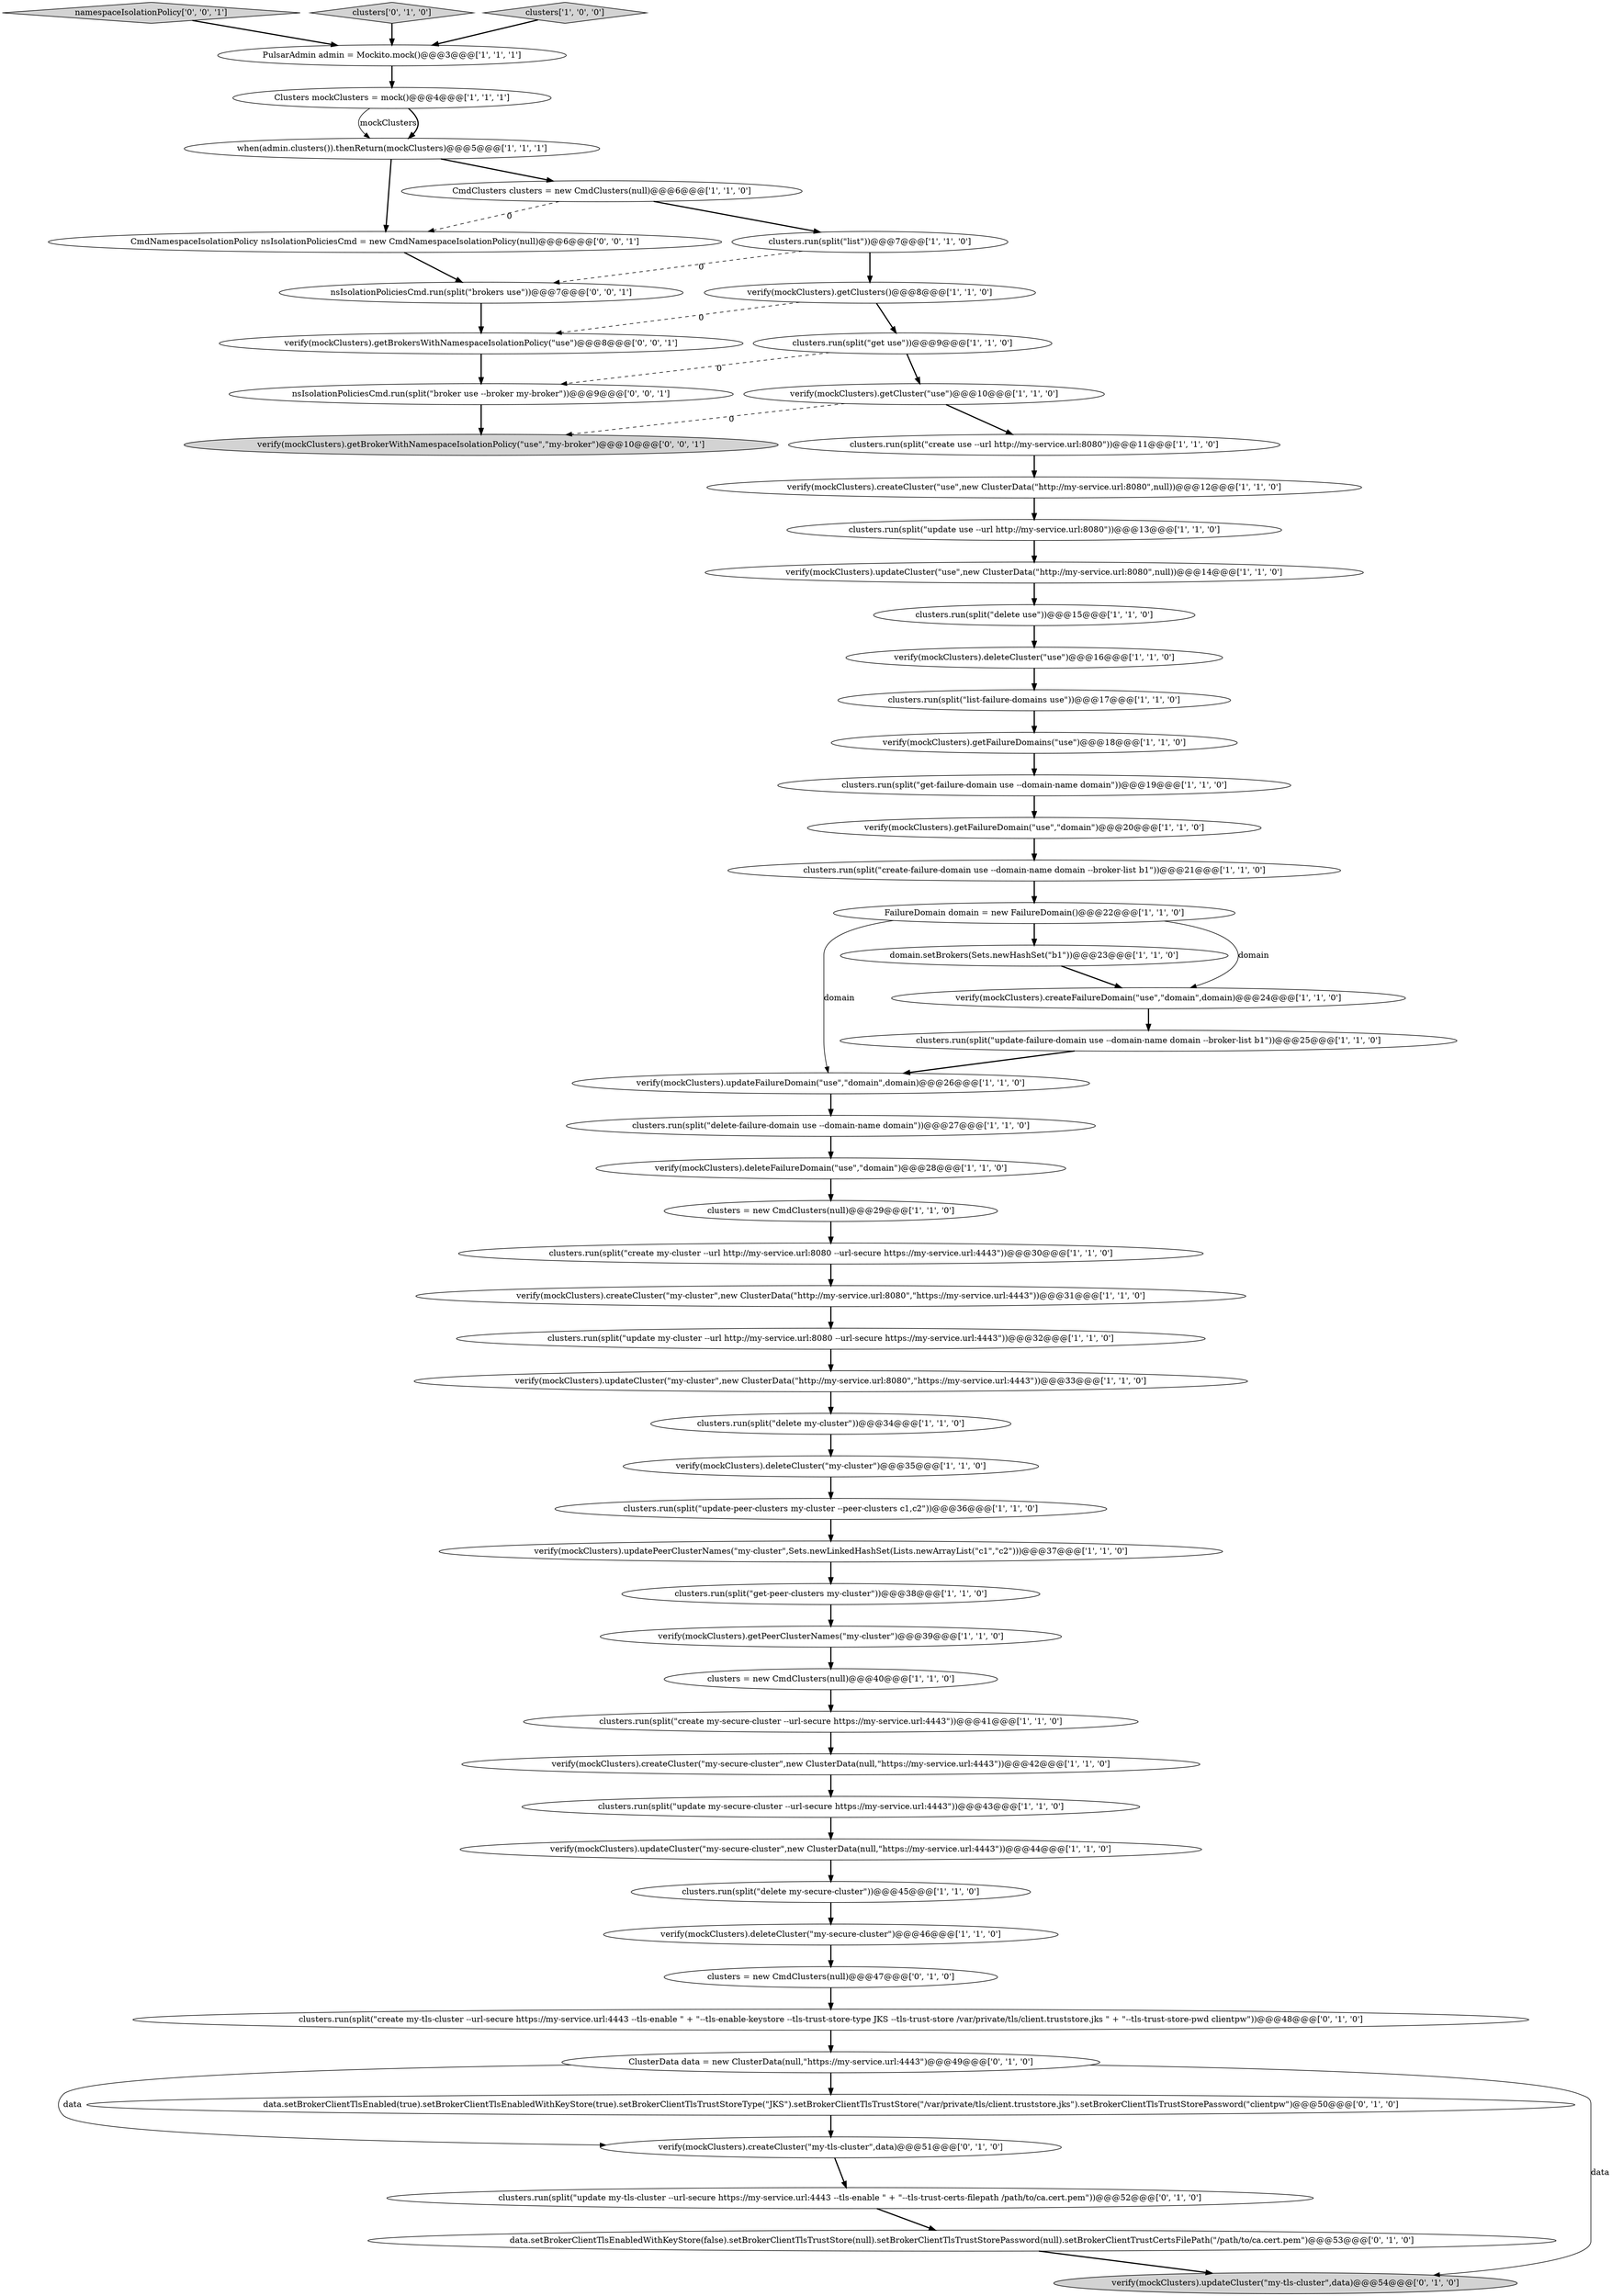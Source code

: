 digraph {
8 [style = filled, label = "verify(mockClusters).getFailureDomain(\"use\",\"domain\")@@@20@@@['1', '1', '0']", fillcolor = white, shape = ellipse image = "AAA0AAABBB1BBB"];
21 [style = filled, label = "clusters.run(split(\"update my-cluster --url http://my-service.url:8080 --url-secure https://my-service.url:4443\"))@@@32@@@['1', '1', '0']", fillcolor = white, shape = ellipse image = "AAA0AAABBB1BBB"];
0 [style = filled, label = "clusters.run(split(\"get-failure-domain use --domain-name domain\"))@@@19@@@['1', '1', '0']", fillcolor = white, shape = ellipse image = "AAA0AAABBB1BBB"];
12 [style = filled, label = "verify(mockClusters).createCluster(\"my-secure-cluster\",new ClusterData(null,\"https://my-service.url:4443\"))@@@42@@@['1', '1', '0']", fillcolor = white, shape = ellipse image = "AAA0AAABBB1BBB"];
3 [style = filled, label = "verify(mockClusters).updateCluster(\"my-cluster\",new ClusterData(\"http://my-service.url:8080\",\"https://my-service.url:4443\"))@@@33@@@['1', '1', '0']", fillcolor = white, shape = ellipse image = "AAA0AAABBB1BBB"];
39 [style = filled, label = "clusters = new CmdClusters(null)@@@29@@@['1', '1', '0']", fillcolor = white, shape = ellipse image = "AAA0AAABBB1BBB"];
55 [style = filled, label = "namespaceIsolationPolicy['0', '0', '1']", fillcolor = lightgray, shape = diamond image = "AAA0AAABBB3BBB"];
26 [style = filled, label = "clusters.run(split(\"create-failure-domain use --domain-name domain --broker-list b1\"))@@@21@@@['1', '1', '0']", fillcolor = white, shape = ellipse image = "AAA0AAABBB1BBB"];
40 [style = filled, label = "clusters = new CmdClusters(null)@@@40@@@['1', '1', '0']", fillcolor = white, shape = ellipse image = "AAA0AAABBB1BBB"];
36 [style = filled, label = "FailureDomain domain = new FailureDomain()@@@22@@@['1', '1', '0']", fillcolor = white, shape = ellipse image = "AAA0AAABBB1BBB"];
14 [style = filled, label = "verify(mockClusters).deleteFailureDomain(\"use\",\"domain\")@@@28@@@['1', '1', '0']", fillcolor = white, shape = ellipse image = "AAA0AAABBB1BBB"];
22 [style = filled, label = "verify(mockClusters).deleteCluster(\"use\")@@@16@@@['1', '1', '0']", fillcolor = white, shape = ellipse image = "AAA0AAABBB1BBB"];
34 [style = filled, label = "clusters.run(split(\"get-peer-clusters my-cluster\"))@@@38@@@['1', '1', '0']", fillcolor = white, shape = ellipse image = "AAA0AAABBB1BBB"];
41 [style = filled, label = "clusters.run(split(\"list\"))@@@7@@@['1', '1', '0']", fillcolor = white, shape = ellipse image = "AAA0AAABBB1BBB"];
2 [style = filled, label = "clusters.run(split(\"create my-cluster --url http://my-service.url:8080 --url-secure https://my-service.url:4443\"))@@@30@@@['1', '1', '0']", fillcolor = white, shape = ellipse image = "AAA0AAABBB1BBB"];
54 [style = filled, label = "nsIsolationPoliciesCmd.run(split(\"broker use --broker my-broker\"))@@@9@@@['0', '0', '1']", fillcolor = white, shape = ellipse image = "AAA0AAABBB3BBB"];
58 [style = filled, label = "CmdNamespaceIsolationPolicy nsIsolationPoliciesCmd = new CmdNamespaceIsolationPolicy(null)@@@6@@@['0', '0', '1']", fillcolor = white, shape = ellipse image = "AAA0AAABBB3BBB"];
15 [style = filled, label = "verify(mockClusters).createCluster(\"my-cluster\",new ClusterData(\"http://my-service.url:8080\",\"https://my-service.url:4443\"))@@@31@@@['1', '1', '0']", fillcolor = white, shape = ellipse image = "AAA0AAABBB1BBB"];
38 [style = filled, label = "CmdClusters clusters = new CmdClusters(null)@@@6@@@['1', '1', '0']", fillcolor = white, shape = ellipse image = "AAA0AAABBB1BBB"];
20 [style = filled, label = "verify(mockClusters).getCluster(\"use\")@@@10@@@['1', '1', '0']", fillcolor = white, shape = ellipse image = "AAA0AAABBB1BBB"];
18 [style = filled, label = "verify(mockClusters).getFailureDomains(\"use\")@@@18@@@['1', '1', '0']", fillcolor = white, shape = ellipse image = "AAA0AAABBB1BBB"];
28 [style = filled, label = "verify(mockClusters).getClusters()@@@8@@@['1', '1', '0']", fillcolor = white, shape = ellipse image = "AAA0AAABBB1BBB"];
9 [style = filled, label = "verify(mockClusters).deleteCluster(\"my-cluster\")@@@35@@@['1', '1', '0']", fillcolor = white, shape = ellipse image = "AAA0AAABBB1BBB"];
19 [style = filled, label = "clusters.run(split(\"update my-secure-cluster --url-secure https://my-service.url:4443\"))@@@43@@@['1', '1', '0']", fillcolor = white, shape = ellipse image = "AAA0AAABBB1BBB"];
46 [style = filled, label = "verify(mockClusters).createCluster(\"my-tls-cluster\",data)@@@51@@@['0', '1', '0']", fillcolor = white, shape = ellipse image = "AAA1AAABBB2BBB"];
6 [style = filled, label = "verify(mockClusters).updateCluster(\"use\",new ClusterData(\"http://my-service.url:8080\",null))@@@14@@@['1', '1', '0']", fillcolor = white, shape = ellipse image = "AAA0AAABBB1BBB"];
47 [style = filled, label = "clusters = new CmdClusters(null)@@@47@@@['0', '1', '0']", fillcolor = white, shape = ellipse image = "AAA1AAABBB2BBB"];
13 [style = filled, label = "verify(mockClusters).updateFailureDomain(\"use\",\"domain\",domain)@@@26@@@['1', '1', '0']", fillcolor = white, shape = ellipse image = "AAA0AAABBB1BBB"];
30 [style = filled, label = "verify(mockClusters).createFailureDomain(\"use\",\"domain\",domain)@@@24@@@['1', '1', '0']", fillcolor = white, shape = ellipse image = "AAA0AAABBB1BBB"];
31 [style = filled, label = "clusters.run(split(\"update use --url http://my-service.url:8080\"))@@@13@@@['1', '1', '0']", fillcolor = white, shape = ellipse image = "AAA0AAABBB1BBB"];
52 [style = filled, label = "verify(mockClusters).updateCluster(\"my-tls-cluster\",data)@@@54@@@['0', '1', '0']", fillcolor = lightgray, shape = ellipse image = "AAA1AAABBB2BBB"];
44 [style = filled, label = "clusters.run(split(\"delete use\"))@@@15@@@['1', '1', '0']", fillcolor = white, shape = ellipse image = "AAA0AAABBB1BBB"];
27 [style = filled, label = "clusters.run(split(\"delete my-secure-cluster\"))@@@45@@@['1', '1', '0']", fillcolor = white, shape = ellipse image = "AAA0AAABBB1BBB"];
24 [style = filled, label = "clusters.run(split(\"delete-failure-domain use --domain-name domain\"))@@@27@@@['1', '1', '0']", fillcolor = white, shape = ellipse image = "AAA0AAABBB1BBB"];
43 [style = filled, label = "clusters.run(split(\"list-failure-domains use\"))@@@17@@@['1', '1', '0']", fillcolor = white, shape = ellipse image = "AAA0AAABBB1BBB"];
59 [style = filled, label = "verify(mockClusters).getBrokersWithNamespaceIsolationPolicy(\"use\")@@@8@@@['0', '0', '1']", fillcolor = white, shape = ellipse image = "AAA0AAABBB3BBB"];
56 [style = filled, label = "verify(mockClusters).getBrokerWithNamespaceIsolationPolicy(\"use\",\"my-broker\")@@@10@@@['0', '0', '1']", fillcolor = lightgray, shape = ellipse image = "AAA0AAABBB3BBB"];
7 [style = filled, label = "verify(mockClusters).getPeerClusterNames(\"my-cluster\")@@@39@@@['1', '1', '0']", fillcolor = white, shape = ellipse image = "AAA0AAABBB1BBB"];
16 [style = filled, label = "clusters.run(split(\"get use\"))@@@9@@@['1', '1', '0']", fillcolor = white, shape = ellipse image = "AAA0AAABBB1BBB"];
35 [style = filled, label = "when(admin.clusters()).thenReturn(mockClusters)@@@5@@@['1', '1', '1']", fillcolor = white, shape = ellipse image = "AAA0AAABBB1BBB"];
37 [style = filled, label = "clusters.run(split(\"delete my-cluster\"))@@@34@@@['1', '1', '0']", fillcolor = white, shape = ellipse image = "AAA0AAABBB1BBB"];
49 [style = filled, label = "data.setBrokerClientTlsEnabled(true).setBrokerClientTlsEnabledWithKeyStore(true).setBrokerClientTlsTrustStoreType(\"JKS\").setBrokerClientTlsTrustStore(\"/var/private/tls/client.truststore.jks\").setBrokerClientTlsTrustStorePassword(\"clientpw\")@@@50@@@['0', '1', '0']", fillcolor = white, shape = ellipse image = "AAA1AAABBB2BBB"];
32 [style = filled, label = "verify(mockClusters).deleteCluster(\"my-secure-cluster\")@@@46@@@['1', '1', '0']", fillcolor = white, shape = ellipse image = "AAA0AAABBB1BBB"];
29 [style = filled, label = "domain.setBrokers(Sets.newHashSet(\"b1\"))@@@23@@@['1', '1', '0']", fillcolor = white, shape = ellipse image = "AAA0AAABBB1BBB"];
42 [style = filled, label = "Clusters mockClusters = mock()@@@4@@@['1', '1', '1']", fillcolor = white, shape = ellipse image = "AAA0AAABBB1BBB"];
51 [style = filled, label = "ClusterData data = new ClusterData(null,\"https://my-service.url:4443\")@@@49@@@['0', '1', '0']", fillcolor = white, shape = ellipse image = "AAA1AAABBB2BBB"];
48 [style = filled, label = "clusters['0', '1', '0']", fillcolor = lightgray, shape = diamond image = "AAA0AAABBB2BBB"];
57 [style = filled, label = "nsIsolationPoliciesCmd.run(split(\"brokers use\"))@@@7@@@['0', '0', '1']", fillcolor = white, shape = ellipse image = "AAA0AAABBB3BBB"];
45 [style = filled, label = "clusters.run(split(\"create my-tls-cluster --url-secure https://my-service.url:4443 --tls-enable \" + \"--tls-enable-keystore --tls-trust-store-type JKS --tls-trust-store /var/private/tls/client.truststore.jks \" + \"--tls-trust-store-pwd clientpw\"))@@@48@@@['0', '1', '0']", fillcolor = white, shape = ellipse image = "AAA1AAABBB2BBB"];
4 [style = filled, label = "clusters.run(split(\"create use --url http://my-service.url:8080\"))@@@11@@@['1', '1', '0']", fillcolor = white, shape = ellipse image = "AAA0AAABBB1BBB"];
17 [style = filled, label = "clusters['1', '0', '0']", fillcolor = lightgray, shape = diamond image = "AAA0AAABBB1BBB"];
10 [style = filled, label = "verify(mockClusters).createCluster(\"use\",new ClusterData(\"http://my-service.url:8080\",null))@@@12@@@['1', '1', '0']", fillcolor = white, shape = ellipse image = "AAA0AAABBB1BBB"];
5 [style = filled, label = "PulsarAdmin admin = Mockito.mock()@@@3@@@['1', '1', '1']", fillcolor = white, shape = ellipse image = "AAA0AAABBB1BBB"];
53 [style = filled, label = "data.setBrokerClientTlsEnabledWithKeyStore(false).setBrokerClientTlsTrustStore(null).setBrokerClientTlsTrustStorePassword(null).setBrokerClientTrustCertsFilePath(\"/path/to/ca.cert.pem\")@@@53@@@['0', '1', '0']", fillcolor = white, shape = ellipse image = "AAA1AAABBB2BBB"];
33 [style = filled, label = "verify(mockClusters).updatePeerClusterNames(\"my-cluster\",Sets.newLinkedHashSet(Lists.newArrayList(\"c1\",\"c2\")))@@@37@@@['1', '1', '0']", fillcolor = white, shape = ellipse image = "AAA0AAABBB1BBB"];
25 [style = filled, label = "verify(mockClusters).updateCluster(\"my-secure-cluster\",new ClusterData(null,\"https://my-service.url:4443\"))@@@44@@@['1', '1', '0']", fillcolor = white, shape = ellipse image = "AAA0AAABBB1BBB"];
11 [style = filled, label = "clusters.run(split(\"update-peer-clusters my-cluster --peer-clusters c1,c2\"))@@@36@@@['1', '1', '0']", fillcolor = white, shape = ellipse image = "AAA0AAABBB1BBB"];
23 [style = filled, label = "clusters.run(split(\"update-failure-domain use --domain-name domain --broker-list b1\"))@@@25@@@['1', '1', '0']", fillcolor = white, shape = ellipse image = "AAA0AAABBB1BBB"];
1 [style = filled, label = "clusters.run(split(\"create my-secure-cluster --url-secure https://my-service.url:4443\"))@@@41@@@['1', '1', '0']", fillcolor = white, shape = ellipse image = "AAA0AAABBB1BBB"];
50 [style = filled, label = "clusters.run(split(\"update my-tls-cluster --url-secure https://my-service.url:4443 --tls-enable \" + \"--tls-trust-certs-filepath /path/to/ca.cert.pem\"))@@@52@@@['0', '1', '0']", fillcolor = white, shape = ellipse image = "AAA1AAABBB2BBB"];
29->30 [style = bold, label=""];
42->35 [style = solid, label="mockClusters"];
21->3 [style = bold, label=""];
40->1 [style = bold, label=""];
28->16 [style = bold, label=""];
20->56 [style = dashed, label="0"];
9->11 [style = bold, label=""];
11->33 [style = bold, label=""];
26->36 [style = bold, label=""];
39->2 [style = bold, label=""];
36->29 [style = bold, label=""];
58->57 [style = bold, label=""];
8->26 [style = bold, label=""];
14->39 [style = bold, label=""];
34->7 [style = bold, label=""];
1->12 [style = bold, label=""];
51->46 [style = solid, label="data"];
20->4 [style = bold, label=""];
16->54 [style = dashed, label="0"];
38->41 [style = bold, label=""];
33->34 [style = bold, label=""];
10->31 [style = bold, label=""];
27->32 [style = bold, label=""];
54->56 [style = bold, label=""];
15->21 [style = bold, label=""];
59->54 [style = bold, label=""];
0->8 [style = bold, label=""];
55->5 [style = bold, label=""];
51->52 [style = solid, label="data"];
13->24 [style = bold, label=""];
38->58 [style = dashed, label="0"];
48->5 [style = bold, label=""];
5->42 [style = bold, label=""];
41->57 [style = dashed, label="0"];
57->59 [style = bold, label=""];
35->58 [style = bold, label=""];
19->25 [style = bold, label=""];
23->13 [style = bold, label=""];
36->13 [style = solid, label="domain"];
46->50 [style = bold, label=""];
50->53 [style = bold, label=""];
31->6 [style = bold, label=""];
6->44 [style = bold, label=""];
7->40 [style = bold, label=""];
45->51 [style = bold, label=""];
30->23 [style = bold, label=""];
35->38 [style = bold, label=""];
12->19 [style = bold, label=""];
22->43 [style = bold, label=""];
3->37 [style = bold, label=""];
16->20 [style = bold, label=""];
4->10 [style = bold, label=""];
51->49 [style = bold, label=""];
49->46 [style = bold, label=""];
42->35 [style = bold, label=""];
28->59 [style = dashed, label="0"];
32->47 [style = bold, label=""];
24->14 [style = bold, label=""];
43->18 [style = bold, label=""];
25->27 [style = bold, label=""];
37->9 [style = bold, label=""];
47->45 [style = bold, label=""];
36->30 [style = solid, label="domain"];
44->22 [style = bold, label=""];
41->28 [style = bold, label=""];
2->15 [style = bold, label=""];
17->5 [style = bold, label=""];
18->0 [style = bold, label=""];
53->52 [style = bold, label=""];
}
